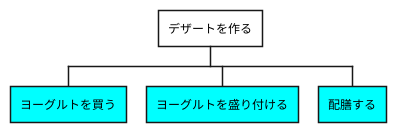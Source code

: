 @startwbs デザートを作る

*[#White] デザートを作る
**[#Aqua] ヨーグルトを買う
**[#Aqua] ヨーグルトを盛り付ける
**[#Aqua] 配膳する
@endwbs